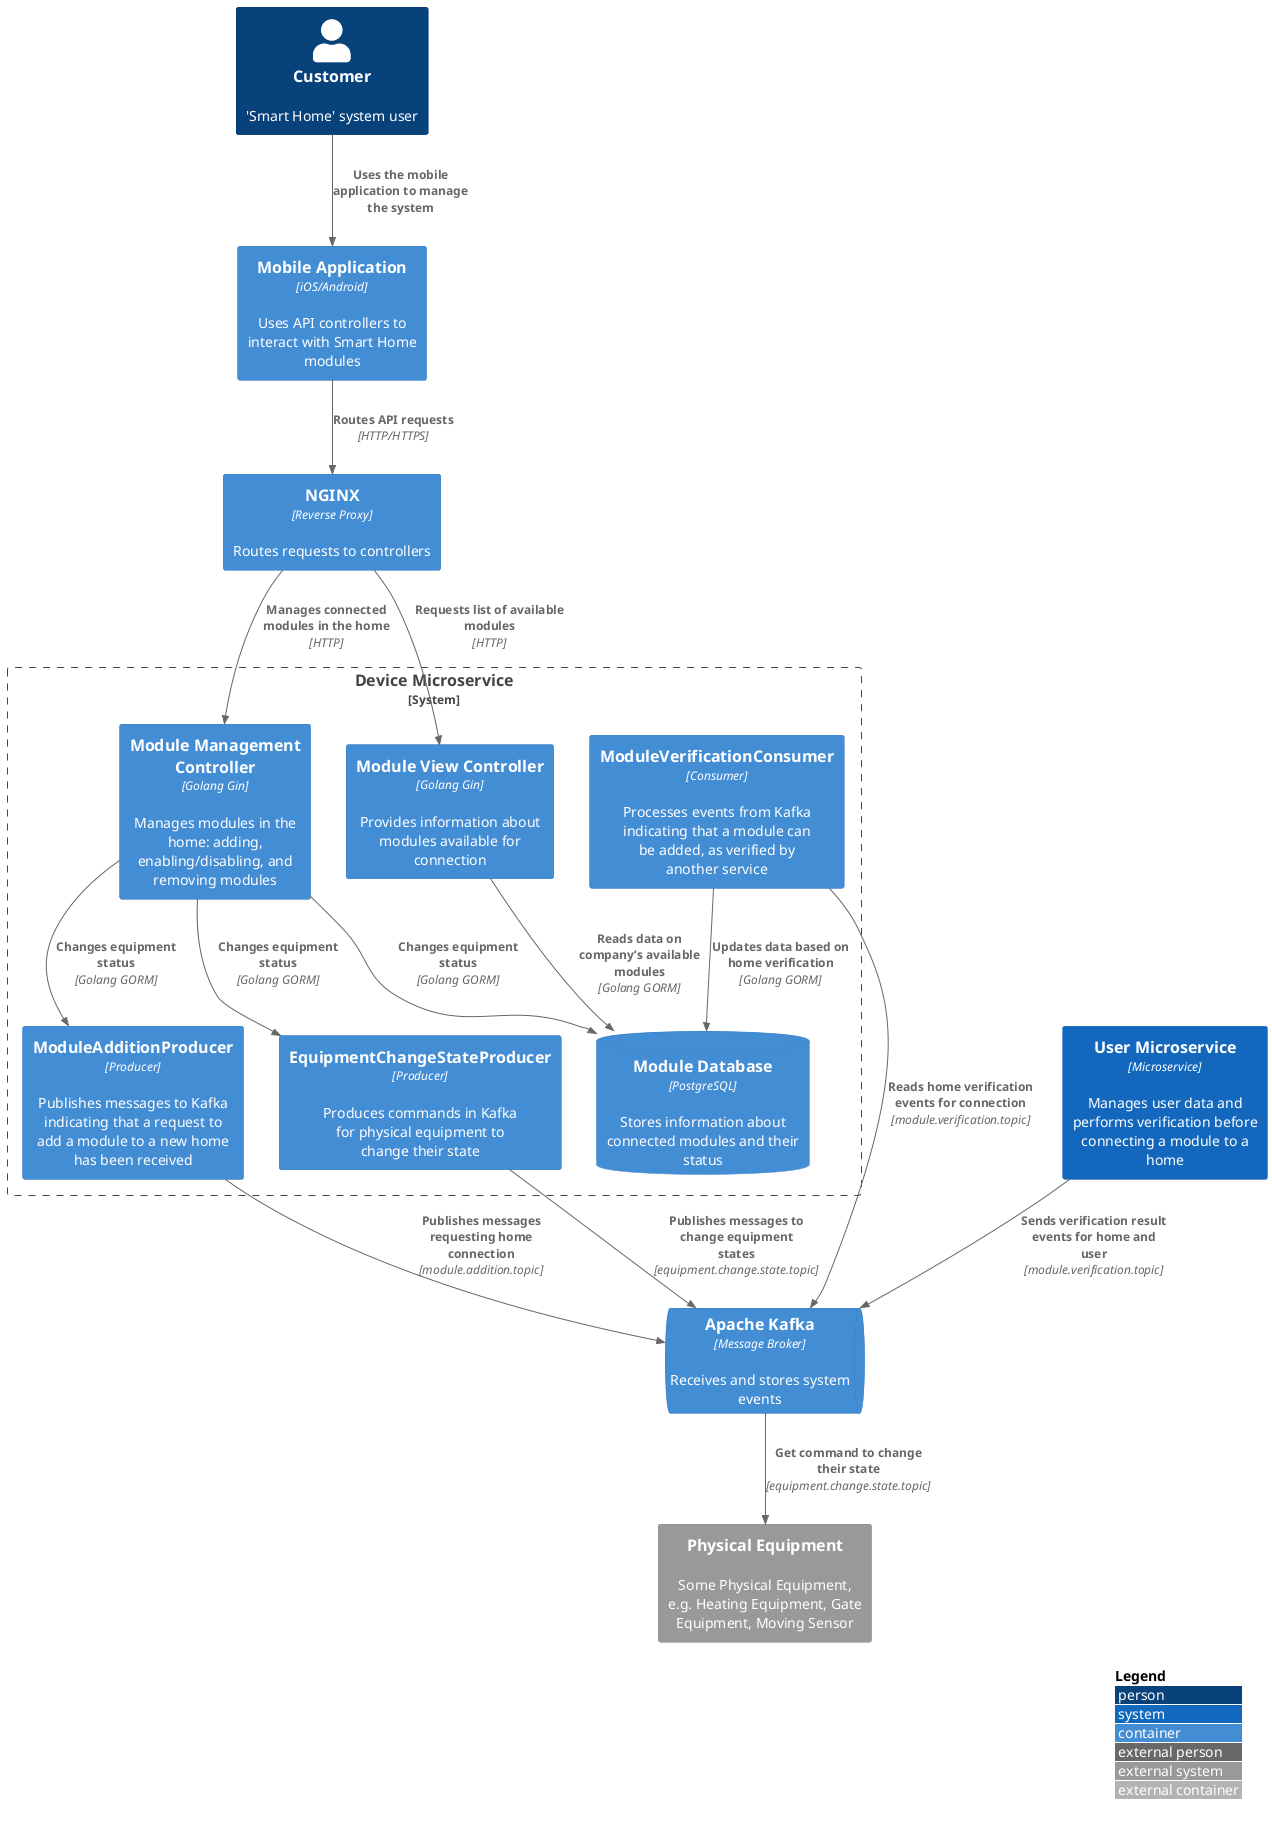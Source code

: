 @startuml
!include <C4/C4_Container>

LAYOUT_WITH_LEGEND()

Person(user, "Customer", "'Smart Home' system user")

Container(app_client, "Mobile Application", "iOS/Android", "Uses API controllers to interact with Smart Home modules")
Container(nginx, "NGINX", "Reverse Proxy", "Routes requests to controllers")
Container(internal_system, "User Microservice", "Microservice", "Manages user data and performs verification before connecting a module to a home") #1368bd

ContainerQueue(kafka_broker, "Apache Kafka", "Message Broker", "Receives and stores system events")
System_Ext(system, "Physical Equipment", "Some Physical Equipment, e.g. Heating Equipment, Gate Equipment, Moving Sensor")

System_Boundary(b_system, "Device Microservice") {
    Container(controller_modules_view, "Module View Controller", "Golang Gin", "Provides information about modules available for connection")
    Container(controller_module_management, "Module Management Controller", "Golang Gin", "Manages modules in the home: adding, enabling/disabling, and removing modules")

    Container(new_module_publisher, "ModuleAdditionProducer", "Producer", "Publishes messages to Kafka indicating that a request to add a module to a new home has been received")
    Container(state_equipment_publisher, "EquipmentChangeStateProducer", "Producer", "Produces commands in Kafka for physical equipment to change their state")
    Container(module_verification_consumer, "ModuleVerificationConsumer", "Consumer", "Processes events from Kafka indicating that a module can be added, as verified by another service")

    ContainerDb(modules_db, "Module Database", "PostgreSQL", "Stores information about connected modules and their status")
}

Rel(nginx, controller_modules_view, "Requests list of available modules", "HTTP")
Rel(nginx, controller_module_management, "Manages connected modules in the home", "HTTP")

Rel(user, app_client, "Uses the mobile application to manage the system")
Rel(app_client, nginx, "Routes API requests", "HTTP/HTTPS")
Rel(controller_modules_view, modules_db, "Reads data on company’s available modules", "Golang GORM")

Rel(controller_module_management, modules_db, "Changes equipment status", "Golang GORM")
Rel(controller_module_management, new_module_publisher, "Changes equipment status", "Golang GORM")
Rel(controller_module_management, state_equipment_publisher, "Changes equipment status", "Golang GORM")

Rel(internal_system, kafka_broker, "Sends verification result events for home and user", "module.verification.topic")
Rel(new_module_publisher, kafka_broker, "Publishes messages requesting home connection", "module.addition.topic")
Rel(state_equipment_publisher, kafka_broker, "Publishes messages to change equipment states", "equipment.change.state.topic")
Rel(kafka_broker, system, "Get command to change their state", "equipment.change.state.topic")

Rel(module_verification_consumer, kafka_broker, "Reads home verification events for connection", "module.verification.topic")
Rel(module_verification_consumer, modules_db, "Updates data based on home verification", "Golang GORM")

@enduml
